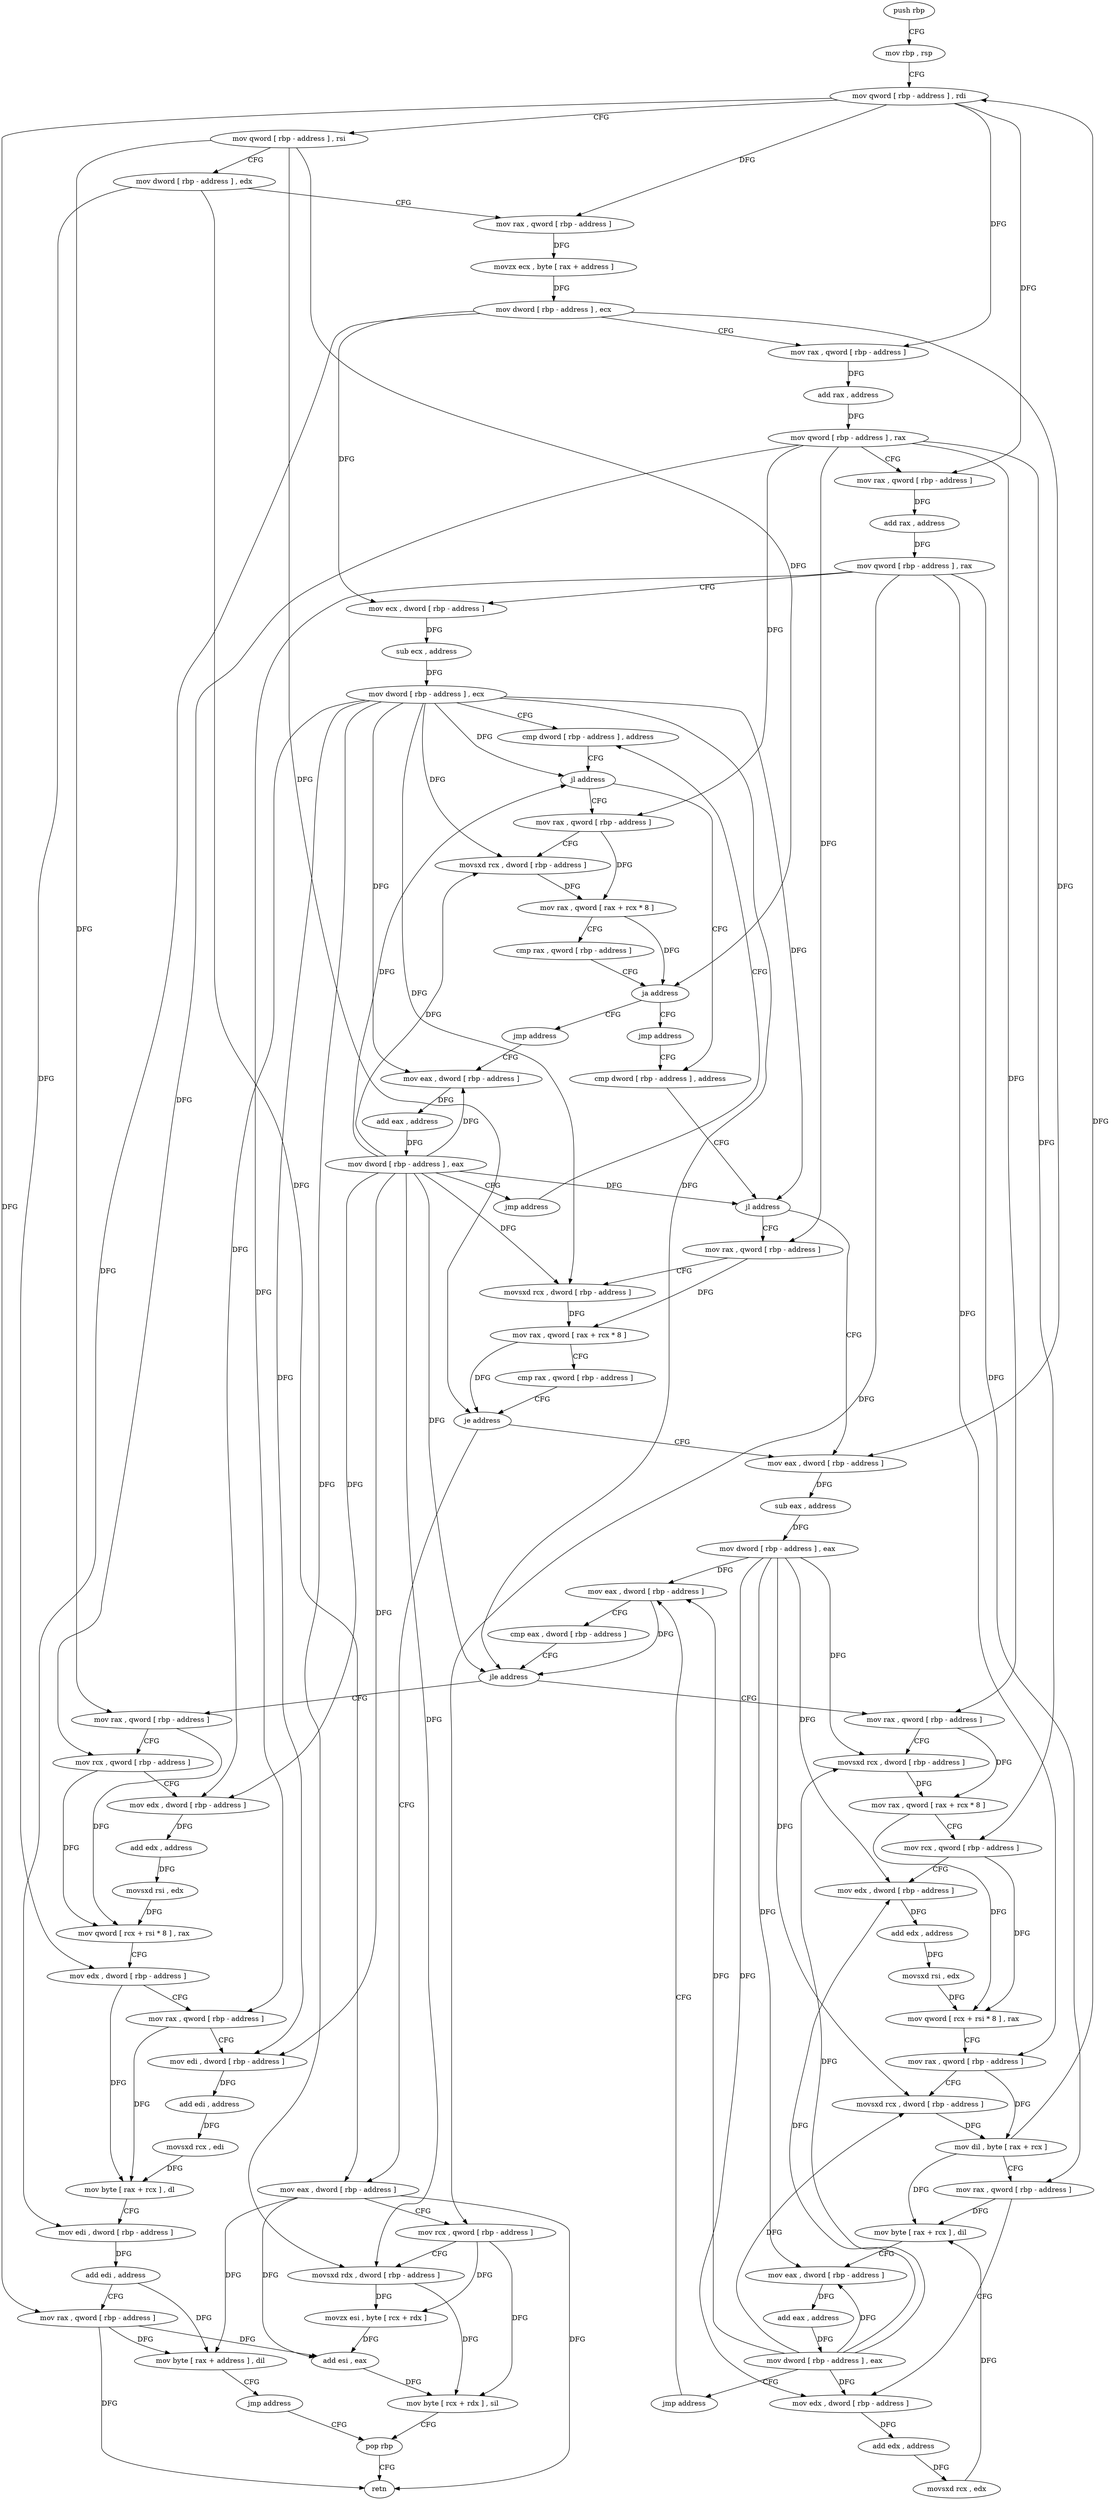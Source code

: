 digraph "func" {
"4216896" [label = "push rbp" ]
"4216897" [label = "mov rbp , rsp" ]
"4216900" [label = "mov qword [ rbp - address ] , rdi" ]
"4216904" [label = "mov qword [ rbp - address ] , rsi" ]
"4216908" [label = "mov dword [ rbp - address ] , edx" ]
"4216911" [label = "mov rax , qword [ rbp - address ]" ]
"4216915" [label = "movzx ecx , byte [ rax + address ]" ]
"4216922" [label = "mov dword [ rbp - address ] , ecx" ]
"4216925" [label = "mov rax , qword [ rbp - address ]" ]
"4216929" [label = "add rax , address" ]
"4216935" [label = "mov qword [ rbp - address ] , rax" ]
"4216939" [label = "mov rax , qword [ rbp - address ]" ]
"4216943" [label = "add rax , address" ]
"4216949" [label = "mov qword [ rbp - address ] , rax" ]
"4216953" [label = "mov ecx , dword [ rbp - address ]" ]
"4216956" [label = "sub ecx , address" ]
"4216959" [label = "mov dword [ rbp - address ] , ecx" ]
"4216962" [label = "cmp dword [ rbp - address ] , address" ]
"4217018" [label = "cmp dword [ rbp - address ] , address" ]
"4217022" [label = "jl address" ]
"4217050" [label = "mov eax , dword [ rbp - address ]" ]
"4217028" [label = "mov rax , qword [ rbp - address ]" ]
"4216972" [label = "mov rax , qword [ rbp - address ]" ]
"4216976" [label = "movsxd rcx , dword [ rbp - address ]" ]
"4216980" [label = "mov rax , qword [ rax + rcx * 8 ]" ]
"4216984" [label = "cmp rax , qword [ rbp - address ]" ]
"4216988" [label = "ja address" ]
"4216999" [label = "jmp address" ]
"4216994" [label = "jmp address" ]
"4217053" [label = "sub eax , address" ]
"4217056" [label = "mov dword [ rbp - address ] , eax" ]
"4217059" [label = "mov eax , dword [ rbp - address ]" ]
"4217032" [label = "movsxd rcx , dword [ rbp - address ]" ]
"4217036" [label = "mov rax , qword [ rax + rcx * 8 ]" ]
"4217040" [label = "cmp rax , qword [ rbp - address ]" ]
"4217044" [label = "je address" ]
"4217205" [label = "mov eax , dword [ rbp - address ]" ]
"4217004" [label = "mov eax , dword [ rbp - address ]" ]
"4217143" [label = "mov rax , qword [ rbp - address ]" ]
"4217147" [label = "mov rcx , qword [ rbp - address ]" ]
"4217151" [label = "mov edx , dword [ rbp - address ]" ]
"4217154" [label = "add edx , address" ]
"4217157" [label = "movsxd rsi , edx" ]
"4217160" [label = "mov qword [ rcx + rsi * 8 ] , rax" ]
"4217164" [label = "mov edx , dword [ rbp - address ]" ]
"4217167" [label = "mov rax , qword [ rbp - address ]" ]
"4217171" [label = "mov edi , dword [ rbp - address ]" ]
"4217174" [label = "add edi , address" ]
"4217177" [label = "movsxd rcx , edi" ]
"4217180" [label = "mov byte [ rax + rcx ] , dl" ]
"4217183" [label = "mov edi , dword [ rbp - address ]" ]
"4217186" [label = "add edi , address" ]
"4217189" [label = "mov rax , qword [ rbp - address ]" ]
"4217193" [label = "mov byte [ rax + address ] , dil" ]
"4217200" [label = "jmp address" ]
"4217226" [label = "pop rbp" ]
"4217071" [label = "mov rax , qword [ rbp - address ]" ]
"4217075" [label = "movsxd rcx , dword [ rbp - address ]" ]
"4217079" [label = "mov rax , qword [ rax + rcx * 8 ]" ]
"4217083" [label = "mov rcx , qword [ rbp - address ]" ]
"4217087" [label = "mov edx , dword [ rbp - address ]" ]
"4217090" [label = "add edx , address" ]
"4217093" [label = "movsxd rsi , edx" ]
"4217096" [label = "mov qword [ rcx + rsi * 8 ] , rax" ]
"4217100" [label = "mov rax , qword [ rbp - address ]" ]
"4217104" [label = "movsxd rcx , dword [ rbp - address ]" ]
"4217108" [label = "mov dil , byte [ rax + rcx ]" ]
"4217112" [label = "mov rax , qword [ rbp - address ]" ]
"4217116" [label = "mov edx , dword [ rbp - address ]" ]
"4217119" [label = "add edx , address" ]
"4217122" [label = "movsxd rcx , edx" ]
"4217125" [label = "mov byte [ rax + rcx ] , dil" ]
"4217129" [label = "mov eax , dword [ rbp - address ]" ]
"4217132" [label = "add eax , address" ]
"4217135" [label = "mov dword [ rbp - address ] , eax" ]
"4217138" [label = "jmp address" ]
"4217208" [label = "mov rcx , qword [ rbp - address ]" ]
"4217212" [label = "movsxd rdx , dword [ rbp - address ]" ]
"4217216" [label = "movzx esi , byte [ rcx + rdx ]" ]
"4217220" [label = "add esi , eax" ]
"4217222" [label = "mov byte [ rcx + rdx ] , sil" ]
"4217007" [label = "add eax , address" ]
"4217010" [label = "mov dword [ rbp - address ] , eax" ]
"4217013" [label = "jmp address" ]
"4217227" [label = "retn" ]
"4217062" [label = "cmp eax , dword [ rbp - address ]" ]
"4217065" [label = "jle address" ]
"4216966" [label = "jl address" ]
"4216896" -> "4216897" [ label = "CFG" ]
"4216897" -> "4216900" [ label = "CFG" ]
"4216900" -> "4216904" [ label = "CFG" ]
"4216900" -> "4216911" [ label = "DFG" ]
"4216900" -> "4216925" [ label = "DFG" ]
"4216900" -> "4216939" [ label = "DFG" ]
"4216900" -> "4217189" [ label = "DFG" ]
"4216904" -> "4216908" [ label = "CFG" ]
"4216904" -> "4216988" [ label = "DFG" ]
"4216904" -> "4217044" [ label = "DFG" ]
"4216904" -> "4217143" [ label = "DFG" ]
"4216908" -> "4216911" [ label = "CFG" ]
"4216908" -> "4217205" [ label = "DFG" ]
"4216908" -> "4217164" [ label = "DFG" ]
"4216911" -> "4216915" [ label = "DFG" ]
"4216915" -> "4216922" [ label = "DFG" ]
"4216922" -> "4216925" [ label = "CFG" ]
"4216922" -> "4216953" [ label = "DFG" ]
"4216922" -> "4217050" [ label = "DFG" ]
"4216922" -> "4217183" [ label = "DFG" ]
"4216925" -> "4216929" [ label = "DFG" ]
"4216929" -> "4216935" [ label = "DFG" ]
"4216935" -> "4216939" [ label = "CFG" ]
"4216935" -> "4216972" [ label = "DFG" ]
"4216935" -> "4217028" [ label = "DFG" ]
"4216935" -> "4217147" [ label = "DFG" ]
"4216935" -> "4217071" [ label = "DFG" ]
"4216935" -> "4217083" [ label = "DFG" ]
"4216939" -> "4216943" [ label = "DFG" ]
"4216943" -> "4216949" [ label = "DFG" ]
"4216949" -> "4216953" [ label = "CFG" ]
"4216949" -> "4217208" [ label = "DFG" ]
"4216949" -> "4217167" [ label = "DFG" ]
"4216949" -> "4217100" [ label = "DFG" ]
"4216949" -> "4217112" [ label = "DFG" ]
"4216953" -> "4216956" [ label = "DFG" ]
"4216956" -> "4216959" [ label = "DFG" ]
"4216959" -> "4216962" [ label = "CFG" ]
"4216959" -> "4216966" [ label = "DFG" ]
"4216959" -> "4217022" [ label = "DFG" ]
"4216959" -> "4216976" [ label = "DFG" ]
"4216959" -> "4217032" [ label = "DFG" ]
"4216959" -> "4217065" [ label = "DFG" ]
"4216959" -> "4217212" [ label = "DFG" ]
"4216959" -> "4217004" [ label = "DFG" ]
"4216959" -> "4217151" [ label = "DFG" ]
"4216959" -> "4217171" [ label = "DFG" ]
"4216962" -> "4216966" [ label = "CFG" ]
"4217018" -> "4217022" [ label = "CFG" ]
"4217022" -> "4217050" [ label = "CFG" ]
"4217022" -> "4217028" [ label = "CFG" ]
"4217050" -> "4217053" [ label = "DFG" ]
"4217028" -> "4217032" [ label = "CFG" ]
"4217028" -> "4217036" [ label = "DFG" ]
"4216972" -> "4216976" [ label = "CFG" ]
"4216972" -> "4216980" [ label = "DFG" ]
"4216976" -> "4216980" [ label = "DFG" ]
"4216980" -> "4216984" [ label = "CFG" ]
"4216980" -> "4216988" [ label = "DFG" ]
"4216984" -> "4216988" [ label = "CFG" ]
"4216988" -> "4216999" [ label = "CFG" ]
"4216988" -> "4216994" [ label = "CFG" ]
"4216999" -> "4217004" [ label = "CFG" ]
"4216994" -> "4217018" [ label = "CFG" ]
"4217053" -> "4217056" [ label = "DFG" ]
"4217056" -> "4217059" [ label = "DFG" ]
"4217056" -> "4217075" [ label = "DFG" ]
"4217056" -> "4217087" [ label = "DFG" ]
"4217056" -> "4217104" [ label = "DFG" ]
"4217056" -> "4217116" [ label = "DFG" ]
"4217056" -> "4217129" [ label = "DFG" ]
"4217059" -> "4217062" [ label = "CFG" ]
"4217059" -> "4217065" [ label = "DFG" ]
"4217032" -> "4217036" [ label = "DFG" ]
"4217036" -> "4217040" [ label = "CFG" ]
"4217036" -> "4217044" [ label = "DFG" ]
"4217040" -> "4217044" [ label = "CFG" ]
"4217044" -> "4217205" [ label = "CFG" ]
"4217044" -> "4217050" [ label = "CFG" ]
"4217205" -> "4217208" [ label = "CFG" ]
"4217205" -> "4217220" [ label = "DFG" ]
"4217205" -> "4217193" [ label = "DFG" ]
"4217205" -> "4217227" [ label = "DFG" ]
"4217004" -> "4217007" [ label = "DFG" ]
"4217143" -> "4217147" [ label = "CFG" ]
"4217143" -> "4217160" [ label = "DFG" ]
"4217147" -> "4217151" [ label = "CFG" ]
"4217147" -> "4217160" [ label = "DFG" ]
"4217151" -> "4217154" [ label = "DFG" ]
"4217154" -> "4217157" [ label = "DFG" ]
"4217157" -> "4217160" [ label = "DFG" ]
"4217160" -> "4217164" [ label = "CFG" ]
"4217164" -> "4217167" [ label = "CFG" ]
"4217164" -> "4217180" [ label = "DFG" ]
"4217167" -> "4217171" [ label = "CFG" ]
"4217167" -> "4217180" [ label = "DFG" ]
"4217171" -> "4217174" [ label = "DFG" ]
"4217174" -> "4217177" [ label = "DFG" ]
"4217177" -> "4217180" [ label = "DFG" ]
"4217180" -> "4217183" [ label = "CFG" ]
"4217183" -> "4217186" [ label = "DFG" ]
"4217186" -> "4217189" [ label = "CFG" ]
"4217186" -> "4217193" [ label = "DFG" ]
"4217189" -> "4217193" [ label = "DFG" ]
"4217189" -> "4217220" [ label = "DFG" ]
"4217189" -> "4217227" [ label = "DFG" ]
"4217193" -> "4217200" [ label = "CFG" ]
"4217200" -> "4217226" [ label = "CFG" ]
"4217226" -> "4217227" [ label = "CFG" ]
"4217071" -> "4217075" [ label = "CFG" ]
"4217071" -> "4217079" [ label = "DFG" ]
"4217075" -> "4217079" [ label = "DFG" ]
"4217079" -> "4217083" [ label = "CFG" ]
"4217079" -> "4217096" [ label = "DFG" ]
"4217083" -> "4217087" [ label = "CFG" ]
"4217083" -> "4217096" [ label = "DFG" ]
"4217087" -> "4217090" [ label = "DFG" ]
"4217090" -> "4217093" [ label = "DFG" ]
"4217093" -> "4217096" [ label = "DFG" ]
"4217096" -> "4217100" [ label = "CFG" ]
"4217100" -> "4217104" [ label = "CFG" ]
"4217100" -> "4217108" [ label = "DFG" ]
"4217104" -> "4217108" [ label = "DFG" ]
"4217108" -> "4217112" [ label = "CFG" ]
"4217108" -> "4216900" [ label = "DFG" ]
"4217108" -> "4217125" [ label = "DFG" ]
"4217112" -> "4217116" [ label = "CFG" ]
"4217112" -> "4217125" [ label = "DFG" ]
"4217116" -> "4217119" [ label = "DFG" ]
"4217119" -> "4217122" [ label = "DFG" ]
"4217122" -> "4217125" [ label = "DFG" ]
"4217125" -> "4217129" [ label = "CFG" ]
"4217129" -> "4217132" [ label = "DFG" ]
"4217132" -> "4217135" [ label = "DFG" ]
"4217135" -> "4217138" [ label = "CFG" ]
"4217135" -> "4217059" [ label = "DFG" ]
"4217135" -> "4217075" [ label = "DFG" ]
"4217135" -> "4217087" [ label = "DFG" ]
"4217135" -> "4217104" [ label = "DFG" ]
"4217135" -> "4217116" [ label = "DFG" ]
"4217135" -> "4217129" [ label = "DFG" ]
"4217138" -> "4217059" [ label = "CFG" ]
"4217208" -> "4217212" [ label = "CFG" ]
"4217208" -> "4217216" [ label = "DFG" ]
"4217208" -> "4217222" [ label = "DFG" ]
"4217212" -> "4217216" [ label = "DFG" ]
"4217212" -> "4217222" [ label = "DFG" ]
"4217216" -> "4217220" [ label = "DFG" ]
"4217220" -> "4217222" [ label = "DFG" ]
"4217222" -> "4217226" [ label = "CFG" ]
"4217007" -> "4217010" [ label = "DFG" ]
"4217010" -> "4217013" [ label = "CFG" ]
"4217010" -> "4216966" [ label = "DFG" ]
"4217010" -> "4217022" [ label = "DFG" ]
"4217010" -> "4216976" [ label = "DFG" ]
"4217010" -> "4217032" [ label = "DFG" ]
"4217010" -> "4217065" [ label = "DFG" ]
"4217010" -> "4217212" [ label = "DFG" ]
"4217010" -> "4217004" [ label = "DFG" ]
"4217010" -> "4217151" [ label = "DFG" ]
"4217010" -> "4217171" [ label = "DFG" ]
"4217013" -> "4216962" [ label = "CFG" ]
"4217062" -> "4217065" [ label = "CFG" ]
"4217065" -> "4217143" [ label = "CFG" ]
"4217065" -> "4217071" [ label = "CFG" ]
"4216966" -> "4217018" [ label = "CFG" ]
"4216966" -> "4216972" [ label = "CFG" ]
}
